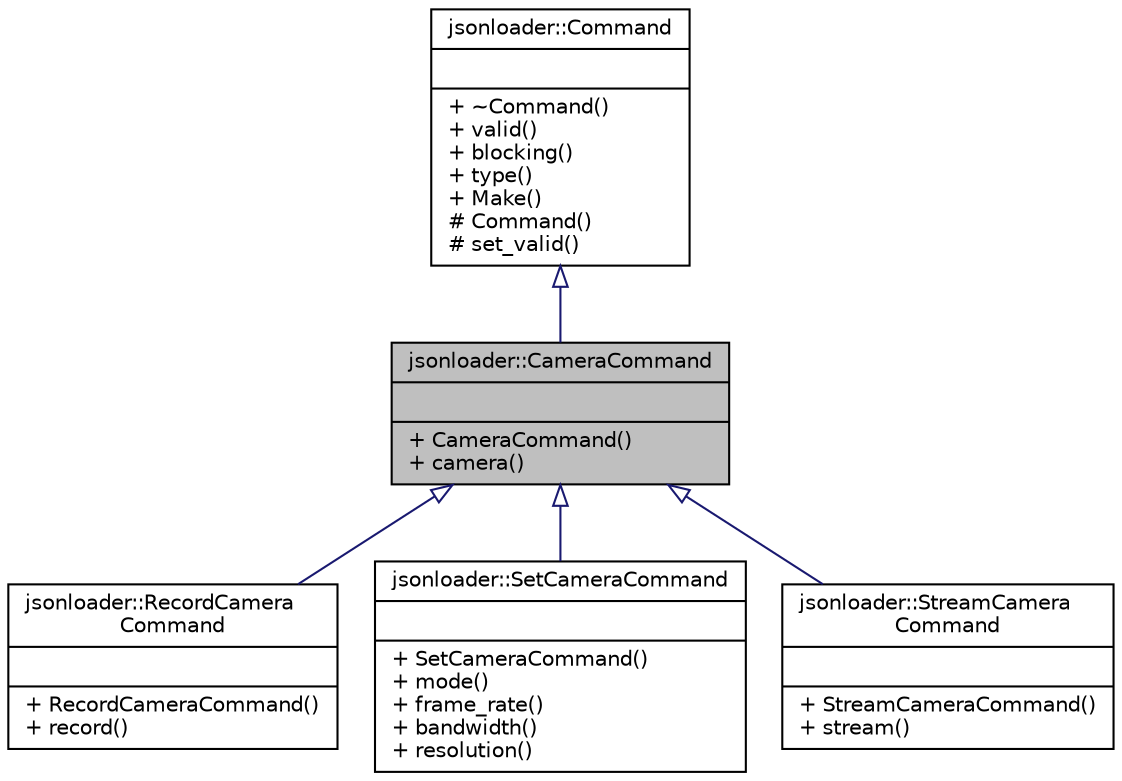 digraph "jsonloader::CameraCommand"
{
 // LATEX_PDF_SIZE
  edge [fontname="Helvetica",fontsize="10",labelfontname="Helvetica",labelfontsize="10"];
  node [fontname="Helvetica",fontsize="10",shape=record];
  Node1 [label="{jsonloader::CameraCommand\n||+ CameraCommand()\l+ camera()\l}",height=0.2,width=0.4,color="black", fillcolor="grey75", style="filled", fontcolor="black",tooltip=" "];
  Node2 -> Node1 [dir="back",color="midnightblue",fontsize="10",style="solid",arrowtail="onormal",fontname="Helvetica"];
  Node2 [label="{jsonloader::Command\n||+ ~Command()\l+ valid()\l+ blocking()\l+ type()\l+ Make()\l# Command()\l# set_valid()\l}",height=0.2,width=0.4,color="black", fillcolor="white", style="filled",URL="$classjsonloader_1_1Command.html",tooltip=" "];
  Node1 -> Node3 [dir="back",color="midnightblue",fontsize="10",style="solid",arrowtail="onormal",fontname="Helvetica"];
  Node3 [label="{jsonloader::RecordCamera\lCommand\n||+ RecordCameraCommand()\l+ record()\l}",height=0.2,width=0.4,color="black", fillcolor="white", style="filled",URL="$classjsonloader_1_1RecordCameraCommand.html",tooltip=" "];
  Node1 -> Node4 [dir="back",color="midnightblue",fontsize="10",style="solid",arrowtail="onormal",fontname="Helvetica"];
  Node4 [label="{jsonloader::SetCameraCommand\n||+ SetCameraCommand()\l+ mode()\l+ frame_rate()\l+ bandwidth()\l+ resolution()\l}",height=0.2,width=0.4,color="black", fillcolor="white", style="filled",URL="$classjsonloader_1_1SetCameraCommand.html",tooltip=" "];
  Node1 -> Node5 [dir="back",color="midnightblue",fontsize="10",style="solid",arrowtail="onormal",fontname="Helvetica"];
  Node5 [label="{jsonloader::StreamCamera\lCommand\n||+ StreamCameraCommand()\l+ stream()\l}",height=0.2,width=0.4,color="black", fillcolor="white", style="filled",URL="$classjsonloader_1_1StreamCameraCommand.html",tooltip=" "];
}
